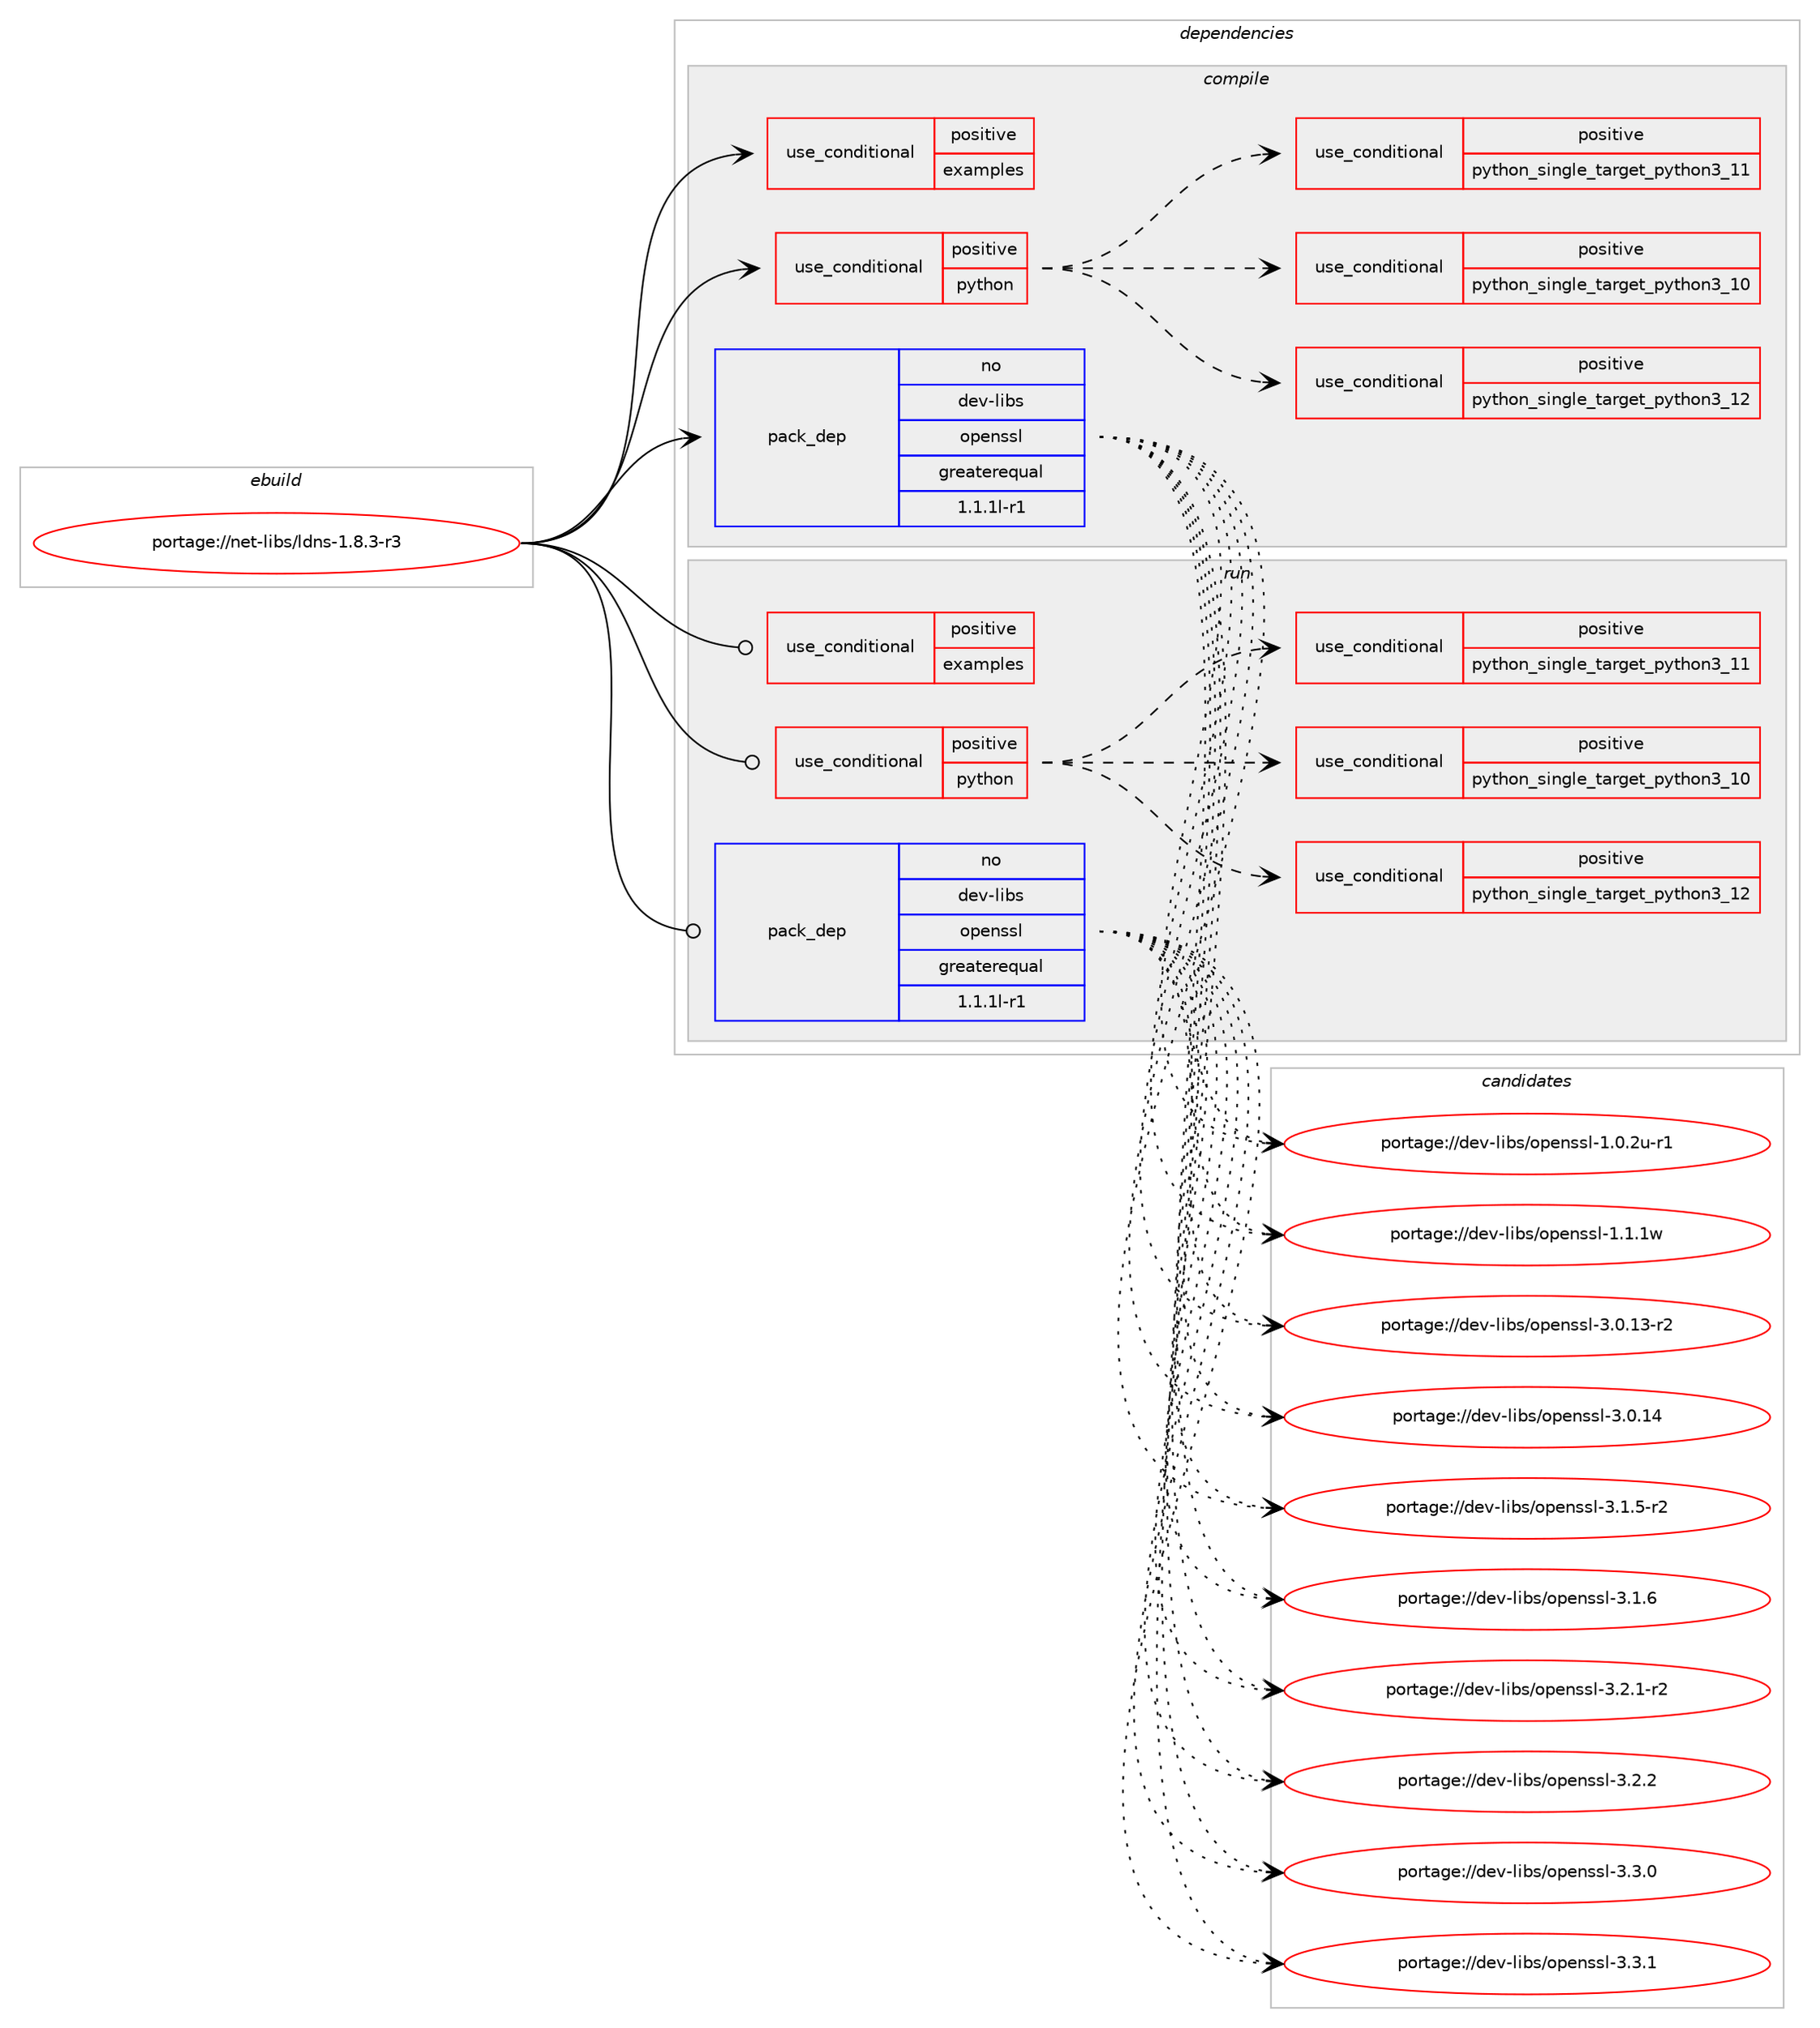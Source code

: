 digraph prolog {

# *************
# Graph options
# *************

newrank=true;
concentrate=true;
compound=true;
graph [rankdir=LR,fontname=Helvetica,fontsize=10,ranksep=1.5];#, ranksep=2.5, nodesep=0.2];
edge  [arrowhead=vee];
node  [fontname=Helvetica,fontsize=10];

# **********
# The ebuild
# **********

subgraph cluster_leftcol {
color=gray;
rank=same;
label=<<i>ebuild</i>>;
id [label="portage://net-libs/ldns-1.8.3-r3", color=red, width=4, href="../net-libs/ldns-1.8.3-r3.svg"];
}

# ****************
# The dependencies
# ****************

subgraph cluster_midcol {
color=gray;
label=<<i>dependencies</i>>;
subgraph cluster_compile {
fillcolor="#eeeeee";
style=filled;
label=<<i>compile</i>>;
subgraph cond91087 {
dependency182948 [label=<<TABLE BORDER="0" CELLBORDER="1" CELLSPACING="0" CELLPADDING="4"><TR><TD ROWSPAN="3" CELLPADDING="10">use_conditional</TD></TR><TR><TD>positive</TD></TR><TR><TD>examples</TD></TR></TABLE>>, shape=none, color=red];
# *** BEGIN UNKNOWN DEPENDENCY TYPE (TODO) ***
# dependency182948 -> package_dependency(portage://net-libs/ldns-1.8.3-r3,install,no,net-libs,libpcap,none,[,,],[],[])
# *** END UNKNOWN DEPENDENCY TYPE (TODO) ***

}
id:e -> dependency182948:w [weight=20,style="solid",arrowhead="vee"];
subgraph cond91088 {
dependency182949 [label=<<TABLE BORDER="0" CELLBORDER="1" CELLSPACING="0" CELLPADDING="4"><TR><TD ROWSPAN="3" CELLPADDING="10">use_conditional</TD></TR><TR><TD>positive</TD></TR><TR><TD>python</TD></TR></TABLE>>, shape=none, color=red];
subgraph cond91089 {
dependency182950 [label=<<TABLE BORDER="0" CELLBORDER="1" CELLSPACING="0" CELLPADDING="4"><TR><TD ROWSPAN="3" CELLPADDING="10">use_conditional</TD></TR><TR><TD>positive</TD></TR><TR><TD>python_single_target_python3_10</TD></TR></TABLE>>, shape=none, color=red];
# *** BEGIN UNKNOWN DEPENDENCY TYPE (TODO) ***
# dependency182950 -> package_dependency(portage://net-libs/ldns-1.8.3-r3,install,no,dev-lang,python,none,[,,],[slot(3.10)],[])
# *** END UNKNOWN DEPENDENCY TYPE (TODO) ***

}
dependency182949:e -> dependency182950:w [weight=20,style="dashed",arrowhead="vee"];
subgraph cond91090 {
dependency182951 [label=<<TABLE BORDER="0" CELLBORDER="1" CELLSPACING="0" CELLPADDING="4"><TR><TD ROWSPAN="3" CELLPADDING="10">use_conditional</TD></TR><TR><TD>positive</TD></TR><TR><TD>python_single_target_python3_11</TD></TR></TABLE>>, shape=none, color=red];
# *** BEGIN UNKNOWN DEPENDENCY TYPE (TODO) ***
# dependency182951 -> package_dependency(portage://net-libs/ldns-1.8.3-r3,install,no,dev-lang,python,none,[,,],[slot(3.11)],[])
# *** END UNKNOWN DEPENDENCY TYPE (TODO) ***

}
dependency182949:e -> dependency182951:w [weight=20,style="dashed",arrowhead="vee"];
subgraph cond91091 {
dependency182952 [label=<<TABLE BORDER="0" CELLBORDER="1" CELLSPACING="0" CELLPADDING="4"><TR><TD ROWSPAN="3" CELLPADDING="10">use_conditional</TD></TR><TR><TD>positive</TD></TR><TR><TD>python_single_target_python3_12</TD></TR></TABLE>>, shape=none, color=red];
# *** BEGIN UNKNOWN DEPENDENCY TYPE (TODO) ***
# dependency182952 -> package_dependency(portage://net-libs/ldns-1.8.3-r3,install,no,dev-lang,python,none,[,,],[slot(3.12)],[])
# *** END UNKNOWN DEPENDENCY TYPE (TODO) ***

}
dependency182949:e -> dependency182952:w [weight=20,style="dashed",arrowhead="vee"];
}
id:e -> dependency182949:w [weight=20,style="solid",arrowhead="vee"];
subgraph pack89269 {
dependency182953 [label=<<TABLE BORDER="0" CELLBORDER="1" CELLSPACING="0" CELLPADDING="4" WIDTH="220"><TR><TD ROWSPAN="6" CELLPADDING="30">pack_dep</TD></TR><TR><TD WIDTH="110">no</TD></TR><TR><TD>dev-libs</TD></TR><TR><TD>openssl</TD></TR><TR><TD>greaterequal</TD></TR><TR><TD>1.1.1l-r1</TD></TR></TABLE>>, shape=none, color=blue];
}
id:e -> dependency182953:w [weight=20,style="solid",arrowhead="vee"];
}
subgraph cluster_compileandrun {
fillcolor="#eeeeee";
style=filled;
label=<<i>compile and run</i>>;
}
subgraph cluster_run {
fillcolor="#eeeeee";
style=filled;
label=<<i>run</i>>;
subgraph cond91092 {
dependency182954 [label=<<TABLE BORDER="0" CELLBORDER="1" CELLSPACING="0" CELLPADDING="4"><TR><TD ROWSPAN="3" CELLPADDING="10">use_conditional</TD></TR><TR><TD>positive</TD></TR><TR><TD>examples</TD></TR></TABLE>>, shape=none, color=red];
# *** BEGIN UNKNOWN DEPENDENCY TYPE (TODO) ***
# dependency182954 -> package_dependency(portage://net-libs/ldns-1.8.3-r3,run,no,net-libs,libpcap,none,[,,],[],[])
# *** END UNKNOWN DEPENDENCY TYPE (TODO) ***

}
id:e -> dependency182954:w [weight=20,style="solid",arrowhead="odot"];
subgraph cond91093 {
dependency182955 [label=<<TABLE BORDER="0" CELLBORDER="1" CELLSPACING="0" CELLPADDING="4"><TR><TD ROWSPAN="3" CELLPADDING="10">use_conditional</TD></TR><TR><TD>positive</TD></TR><TR><TD>python</TD></TR></TABLE>>, shape=none, color=red];
subgraph cond91094 {
dependency182956 [label=<<TABLE BORDER="0" CELLBORDER="1" CELLSPACING="0" CELLPADDING="4"><TR><TD ROWSPAN="3" CELLPADDING="10">use_conditional</TD></TR><TR><TD>positive</TD></TR><TR><TD>python_single_target_python3_10</TD></TR></TABLE>>, shape=none, color=red];
# *** BEGIN UNKNOWN DEPENDENCY TYPE (TODO) ***
# dependency182956 -> package_dependency(portage://net-libs/ldns-1.8.3-r3,run,no,dev-lang,python,none,[,,],[slot(3.10)],[])
# *** END UNKNOWN DEPENDENCY TYPE (TODO) ***

}
dependency182955:e -> dependency182956:w [weight=20,style="dashed",arrowhead="vee"];
subgraph cond91095 {
dependency182957 [label=<<TABLE BORDER="0" CELLBORDER="1" CELLSPACING="0" CELLPADDING="4"><TR><TD ROWSPAN="3" CELLPADDING="10">use_conditional</TD></TR><TR><TD>positive</TD></TR><TR><TD>python_single_target_python3_11</TD></TR></TABLE>>, shape=none, color=red];
# *** BEGIN UNKNOWN DEPENDENCY TYPE (TODO) ***
# dependency182957 -> package_dependency(portage://net-libs/ldns-1.8.3-r3,run,no,dev-lang,python,none,[,,],[slot(3.11)],[])
# *** END UNKNOWN DEPENDENCY TYPE (TODO) ***

}
dependency182955:e -> dependency182957:w [weight=20,style="dashed",arrowhead="vee"];
subgraph cond91096 {
dependency182958 [label=<<TABLE BORDER="0" CELLBORDER="1" CELLSPACING="0" CELLPADDING="4"><TR><TD ROWSPAN="3" CELLPADDING="10">use_conditional</TD></TR><TR><TD>positive</TD></TR><TR><TD>python_single_target_python3_12</TD></TR></TABLE>>, shape=none, color=red];
# *** BEGIN UNKNOWN DEPENDENCY TYPE (TODO) ***
# dependency182958 -> package_dependency(portage://net-libs/ldns-1.8.3-r3,run,no,dev-lang,python,none,[,,],[slot(3.12)],[])
# *** END UNKNOWN DEPENDENCY TYPE (TODO) ***

}
dependency182955:e -> dependency182958:w [weight=20,style="dashed",arrowhead="vee"];
}
id:e -> dependency182955:w [weight=20,style="solid",arrowhead="odot"];
subgraph pack89270 {
dependency182959 [label=<<TABLE BORDER="0" CELLBORDER="1" CELLSPACING="0" CELLPADDING="4" WIDTH="220"><TR><TD ROWSPAN="6" CELLPADDING="30">pack_dep</TD></TR><TR><TD WIDTH="110">no</TD></TR><TR><TD>dev-libs</TD></TR><TR><TD>openssl</TD></TR><TR><TD>greaterequal</TD></TR><TR><TD>1.1.1l-r1</TD></TR></TABLE>>, shape=none, color=blue];
}
id:e -> dependency182959:w [weight=20,style="solid",arrowhead="odot"];
}
}

# **************
# The candidates
# **************

subgraph cluster_choices {
rank=same;
color=gray;
label=<<i>candidates</i>>;

subgraph choice89269 {
color=black;
nodesep=1;
choice1001011184510810598115471111121011101151151084549464846501174511449 [label="portage://dev-libs/openssl-1.0.2u-r1", color=red, width=4,href="../dev-libs/openssl-1.0.2u-r1.svg"];
choice100101118451081059811547111112101110115115108454946494649119 [label="portage://dev-libs/openssl-1.1.1w", color=red, width=4,href="../dev-libs/openssl-1.1.1w.svg"];
choice100101118451081059811547111112101110115115108455146484649514511450 [label="portage://dev-libs/openssl-3.0.13-r2", color=red, width=4,href="../dev-libs/openssl-3.0.13-r2.svg"];
choice10010111845108105981154711111210111011511510845514648464952 [label="portage://dev-libs/openssl-3.0.14", color=red, width=4,href="../dev-libs/openssl-3.0.14.svg"];
choice1001011184510810598115471111121011101151151084551464946534511450 [label="portage://dev-libs/openssl-3.1.5-r2", color=red, width=4,href="../dev-libs/openssl-3.1.5-r2.svg"];
choice100101118451081059811547111112101110115115108455146494654 [label="portage://dev-libs/openssl-3.1.6", color=red, width=4,href="../dev-libs/openssl-3.1.6.svg"];
choice1001011184510810598115471111121011101151151084551465046494511450 [label="portage://dev-libs/openssl-3.2.1-r2", color=red, width=4,href="../dev-libs/openssl-3.2.1-r2.svg"];
choice100101118451081059811547111112101110115115108455146504650 [label="portage://dev-libs/openssl-3.2.2", color=red, width=4,href="../dev-libs/openssl-3.2.2.svg"];
choice100101118451081059811547111112101110115115108455146514648 [label="portage://dev-libs/openssl-3.3.0", color=red, width=4,href="../dev-libs/openssl-3.3.0.svg"];
choice100101118451081059811547111112101110115115108455146514649 [label="portage://dev-libs/openssl-3.3.1", color=red, width=4,href="../dev-libs/openssl-3.3.1.svg"];
dependency182953:e -> choice1001011184510810598115471111121011101151151084549464846501174511449:w [style=dotted,weight="100"];
dependency182953:e -> choice100101118451081059811547111112101110115115108454946494649119:w [style=dotted,weight="100"];
dependency182953:e -> choice100101118451081059811547111112101110115115108455146484649514511450:w [style=dotted,weight="100"];
dependency182953:e -> choice10010111845108105981154711111210111011511510845514648464952:w [style=dotted,weight="100"];
dependency182953:e -> choice1001011184510810598115471111121011101151151084551464946534511450:w [style=dotted,weight="100"];
dependency182953:e -> choice100101118451081059811547111112101110115115108455146494654:w [style=dotted,weight="100"];
dependency182953:e -> choice1001011184510810598115471111121011101151151084551465046494511450:w [style=dotted,weight="100"];
dependency182953:e -> choice100101118451081059811547111112101110115115108455146504650:w [style=dotted,weight="100"];
dependency182953:e -> choice100101118451081059811547111112101110115115108455146514648:w [style=dotted,weight="100"];
dependency182953:e -> choice100101118451081059811547111112101110115115108455146514649:w [style=dotted,weight="100"];
}
subgraph choice89270 {
color=black;
nodesep=1;
choice1001011184510810598115471111121011101151151084549464846501174511449 [label="portage://dev-libs/openssl-1.0.2u-r1", color=red, width=4,href="../dev-libs/openssl-1.0.2u-r1.svg"];
choice100101118451081059811547111112101110115115108454946494649119 [label="portage://dev-libs/openssl-1.1.1w", color=red, width=4,href="../dev-libs/openssl-1.1.1w.svg"];
choice100101118451081059811547111112101110115115108455146484649514511450 [label="portage://dev-libs/openssl-3.0.13-r2", color=red, width=4,href="../dev-libs/openssl-3.0.13-r2.svg"];
choice10010111845108105981154711111210111011511510845514648464952 [label="portage://dev-libs/openssl-3.0.14", color=red, width=4,href="../dev-libs/openssl-3.0.14.svg"];
choice1001011184510810598115471111121011101151151084551464946534511450 [label="portage://dev-libs/openssl-3.1.5-r2", color=red, width=4,href="../dev-libs/openssl-3.1.5-r2.svg"];
choice100101118451081059811547111112101110115115108455146494654 [label="portage://dev-libs/openssl-3.1.6", color=red, width=4,href="../dev-libs/openssl-3.1.6.svg"];
choice1001011184510810598115471111121011101151151084551465046494511450 [label="portage://dev-libs/openssl-3.2.1-r2", color=red, width=4,href="../dev-libs/openssl-3.2.1-r2.svg"];
choice100101118451081059811547111112101110115115108455146504650 [label="portage://dev-libs/openssl-3.2.2", color=red, width=4,href="../dev-libs/openssl-3.2.2.svg"];
choice100101118451081059811547111112101110115115108455146514648 [label="portage://dev-libs/openssl-3.3.0", color=red, width=4,href="../dev-libs/openssl-3.3.0.svg"];
choice100101118451081059811547111112101110115115108455146514649 [label="portage://dev-libs/openssl-3.3.1", color=red, width=4,href="../dev-libs/openssl-3.3.1.svg"];
dependency182959:e -> choice1001011184510810598115471111121011101151151084549464846501174511449:w [style=dotted,weight="100"];
dependency182959:e -> choice100101118451081059811547111112101110115115108454946494649119:w [style=dotted,weight="100"];
dependency182959:e -> choice100101118451081059811547111112101110115115108455146484649514511450:w [style=dotted,weight="100"];
dependency182959:e -> choice10010111845108105981154711111210111011511510845514648464952:w [style=dotted,weight="100"];
dependency182959:e -> choice1001011184510810598115471111121011101151151084551464946534511450:w [style=dotted,weight="100"];
dependency182959:e -> choice100101118451081059811547111112101110115115108455146494654:w [style=dotted,weight="100"];
dependency182959:e -> choice1001011184510810598115471111121011101151151084551465046494511450:w [style=dotted,weight="100"];
dependency182959:e -> choice100101118451081059811547111112101110115115108455146504650:w [style=dotted,weight="100"];
dependency182959:e -> choice100101118451081059811547111112101110115115108455146514648:w [style=dotted,weight="100"];
dependency182959:e -> choice100101118451081059811547111112101110115115108455146514649:w [style=dotted,weight="100"];
}
}

}
